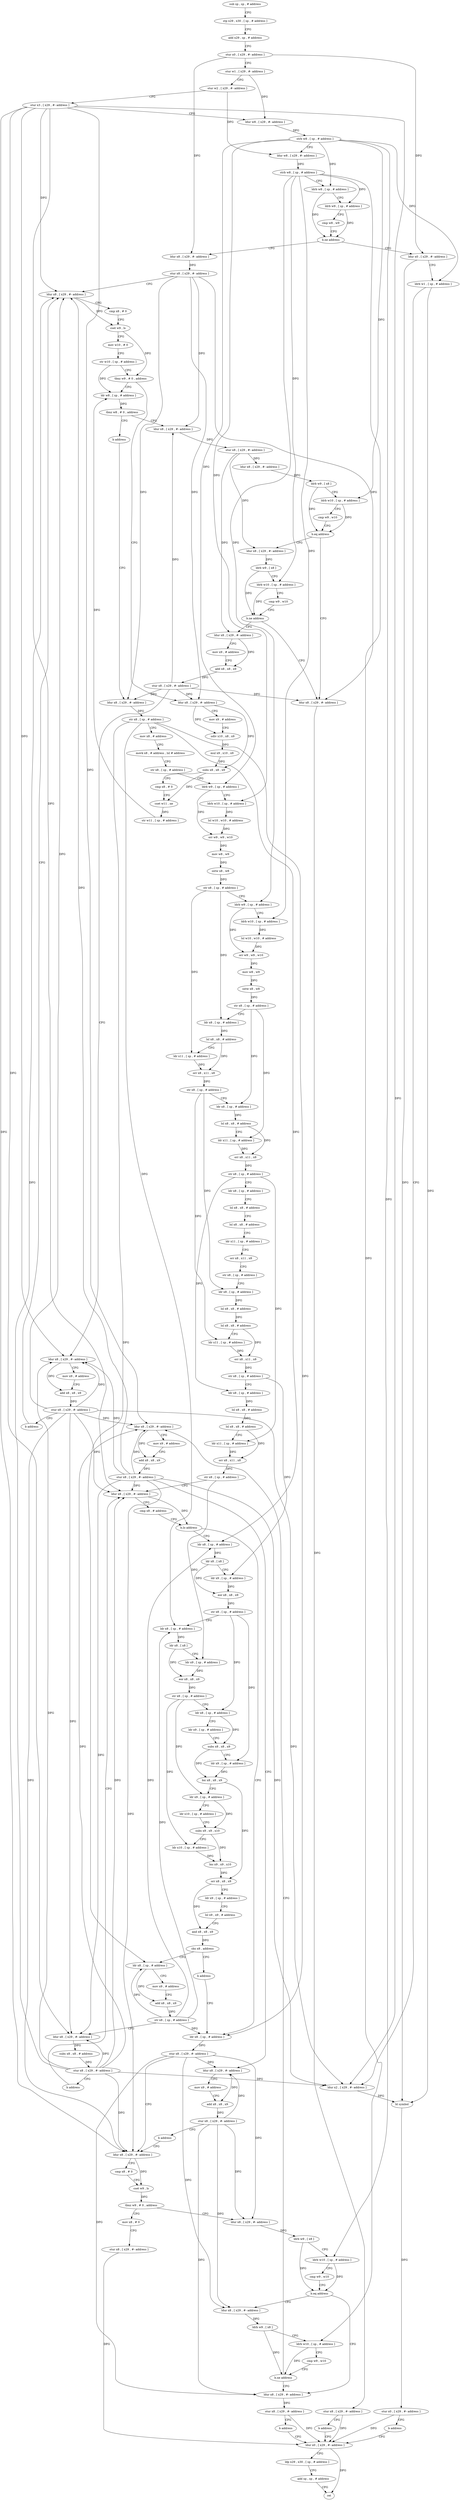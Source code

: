 digraph "func" {
"4216284" [label = "sub sp , sp , # address" ]
"4216288" [label = "stp x29 , x30 , [ sp , # address ]" ]
"4216292" [label = "add x29 , sp , # address" ]
"4216296" [label = "stur x0 , [ x29 , #- address ]" ]
"4216300" [label = "stur w1 , [ x29 , #- address ]" ]
"4216304" [label = "stur w2 , [ x29 , #- address ]" ]
"4216308" [label = "stur x3 , [ x29 , #- address ]" ]
"4216312" [label = "ldur w8 , [ x29 , #- address ]" ]
"4216316" [label = "strb w8 , [ sp , # address ]" ]
"4216320" [label = "ldur w8 , [ x29 , #- address ]" ]
"4216324" [label = "strb w8 , [ sp , # address ]" ]
"4216328" [label = "ldrb w8 , [ sp , # address ]" ]
"4216332" [label = "ldrb w9 , [ sp , # address ]" ]
"4216336" [label = "cmp w8 , w9" ]
"4216340" [label = "b.ne address" ]
"4216368" [label = "ldur x8 , [ x29 , #- address ]" ]
"4216344" [label = "ldur x0 , [ x29 , #- address ]" ]
"4216372" [label = "stur x8 , [ x29 , #- address ]" ]
"4216376" [label = "ldur x8 , [ x29 , #- address ]" ]
"4216348" [label = "ldrb w1 , [ sp , # address ]" ]
"4216352" [label = "ldur x2 , [ x29 , #- address ]" ]
"4216356" [label = "bl symbol" ]
"4216360" [label = "stur x0 , [ x29 , #- address ]" ]
"4216364" [label = "b address" ]
"4216996" [label = "ldur x0 , [ x29 , #- address ]" ]
"4216432" [label = "ldr w8 , [ sp , # address ]" ]
"4216436" [label = "tbnz w8 , # 0 , address" ]
"4216444" [label = "ldur x8 , [ x29 , #- address ]" ]
"4216440" [label = "b address" ]
"4216400" [label = "ldur x8 , [ x29 , #- address ]" ]
"4216404" [label = "mov x9 , # address" ]
"4216408" [label = "udiv x10 , x8 , x9" ]
"4216412" [label = "mul x9 , x10 , x9" ]
"4216416" [label = "subs x8 , x8 , x9" ]
"4216420" [label = "cmp x8 , # 0" ]
"4216424" [label = "cset w11 , ne" ]
"4216428" [label = "str w11 , [ sp , # address ]" ]
"4217000" [label = "ldp x29 , x30 , [ sp , # address ]" ]
"4217004" [label = "add sp , sp , # address" ]
"4217008" [label = "ret" ]
"4216448" [label = "stur x8 , [ x29 , #- address ]" ]
"4216452" [label = "ldur x8 , [ x29 , #- address ]" ]
"4216456" [label = "ldrb w9 , [ x8 ]" ]
"4216460" [label = "ldrb w10 , [ sp , # address ]" ]
"4216464" [label = "cmp w9 , w10" ]
"4216468" [label = "b.eq address" ]
"4216492" [label = "ldur x8 , [ x29 , #- address ]" ]
"4216472" [label = "ldur x8 , [ x29 , #- address ]" ]
"4216540" [label = "ldur x8 , [ x29 , #- address ]" ]
"4216496" [label = "stur x8 , [ x29 , #- address ]" ]
"4216500" [label = "b address" ]
"4216476" [label = "ldrb w9 , [ x8 ]" ]
"4216480" [label = "ldrb w10 , [ sp , # address ]" ]
"4216484" [label = "cmp w9 , w10" ]
"4216488" [label = "b.ne address" ]
"4216504" [label = "ldur x8 , [ x29 , #- address ]" ]
"4216544" [label = "str x8 , [ sp , # address ]" ]
"4216548" [label = "mov x8 , # address" ]
"4216552" [label = "movk x8 , # address , lsl # address" ]
"4216556" [label = "str x8 , [ sp , # address ]" ]
"4216560" [label = "ldrb w9 , [ sp , # address ]" ]
"4216564" [label = "ldrb w10 , [ sp , # address ]" ]
"4216568" [label = "lsl w10 , w10 , # address" ]
"4216572" [label = "orr w9 , w9 , w10" ]
"4216576" [label = "mov w8 , w9" ]
"4216580" [label = "sxtw x8 , w8" ]
"4216584" [label = "str x8 , [ sp , # address ]" ]
"4216588" [label = "ldrb w9 , [ sp , # address ]" ]
"4216592" [label = "ldrb w10 , [ sp , # address ]" ]
"4216596" [label = "lsl w10 , w10 , # address" ]
"4216600" [label = "orr w9 , w9 , w10" ]
"4216604" [label = "mov w8 , w9" ]
"4216608" [label = "sxtw x8 , w8" ]
"4216612" [label = "str x8 , [ sp , # address ]" ]
"4216616" [label = "ldr x8 , [ sp , # address ]" ]
"4216620" [label = "lsl x8 , x8 , # address" ]
"4216624" [label = "ldr x11 , [ sp , # address ]" ]
"4216628" [label = "orr x8 , x11 , x8" ]
"4216632" [label = "str x8 , [ sp , # address ]" ]
"4216636" [label = "ldr x8 , [ sp , # address ]" ]
"4216640" [label = "lsl x8 , x8 , # address" ]
"4216644" [label = "ldr x11 , [ sp , # address ]" ]
"4216648" [label = "orr x8 , x11 , x8" ]
"4216652" [label = "str x8 , [ sp , # address ]" ]
"4216656" [label = "ldr x8 , [ sp , # address ]" ]
"4216660" [label = "lsl x8 , x8 , # address" ]
"4216664" [label = "lsl x8 , x8 , # address" ]
"4216668" [label = "ldr x11 , [ sp , # address ]" ]
"4216672" [label = "orr x8 , x11 , x8" ]
"4216676" [label = "str x8 , [ sp , # address ]" ]
"4216680" [label = "ldr x8 , [ sp , # address ]" ]
"4216684" [label = "lsl x8 , x8 , # address" ]
"4216688" [label = "lsl x8 , x8 , # address" ]
"4216692" [label = "ldr x11 , [ sp , # address ]" ]
"4216696" [label = "orr x8 , x11 , x8" ]
"4216700" [label = "str x8 , [ sp , # address ]" ]
"4216704" [label = "ldr x8 , [ sp , # address ]" ]
"4216708" [label = "lsl x8 , x8 , # address" ]
"4216712" [label = "lsl x8 , x8 , # address" ]
"4216716" [label = "ldr x11 , [ sp , # address ]" ]
"4216720" [label = "orr x8 , x11 , x8" ]
"4216724" [label = "str x8 , [ sp , # address ]" ]
"4216728" [label = "ldur x8 , [ x29 , #- address ]" ]
"4216508" [label = "mov x9 , # address" ]
"4216512" [label = "add x8 , x8 , x9" ]
"4216516" [label = "stur x8 , [ x29 , #- address ]" ]
"4216520" [label = "ldur x8 , [ x29 , #- address ]" ]
"4216524" [label = "mov x9 , # address" ]
"4216528" [label = "add x8 , x8 , x9" ]
"4216532" [label = "stur x8 , [ x29 , #- address ]" ]
"4216536" [label = "b address" ]
"4216876" [label = "ldr x8 , [ sp , # address ]" ]
"4216880" [label = "stur x8 , [ x29 , #- address ]" ]
"4216884" [label = "ldur x8 , [ x29 , #- address ]" ]
"4216740" [label = "ldr x8 , [ sp , # address ]" ]
"4216744" [label = "ldr x8 , [ x8 ]" ]
"4216748" [label = "ldr x9 , [ sp , # address ]" ]
"4216752" [label = "eor x8 , x8 , x9" ]
"4216756" [label = "str x8 , [ sp , # address ]" ]
"4216760" [label = "ldr x8 , [ sp , # address ]" ]
"4216764" [label = "ldr x8 , [ x8 ]" ]
"4216768" [label = "ldr x9 , [ sp , # address ]" ]
"4216772" [label = "eor x8 , x8 , x9" ]
"4216776" [label = "str x8 , [ sp , # address ]" ]
"4216780" [label = "ldr x8 , [ sp , # address ]" ]
"4216784" [label = "ldr x9 , [ sp , # address ]" ]
"4216788" [label = "subs x8 , x8 , x9" ]
"4216792" [label = "ldr x9 , [ sp , # address ]" ]
"4216796" [label = "bic x8 , x8 , x9" ]
"4216800" [label = "ldr x9 , [ sp , # address ]" ]
"4216804" [label = "ldr x10 , [ sp , # address ]" ]
"4216808" [label = "subs x9 , x9 , x10" ]
"4216812" [label = "ldr x10 , [ sp , # address ]" ]
"4216816" [label = "bic x9 , x9 , x10" ]
"4216820" [label = "orr x8 , x8 , x9" ]
"4216824" [label = "ldr x9 , [ sp , # address ]" ]
"4216828" [label = "lsl x9 , x9 , # address" ]
"4216832" [label = "and x8 , x8 , x9" ]
"4216836" [label = "cbz x8 , address" ]
"4216844" [label = "ldr x8 , [ sp , # address ]" ]
"4216840" [label = "b address" ]
"4216380" [label = "cmp x8 , # 0" ]
"4216384" [label = "cset w9 , ls" ]
"4216388" [label = "mov w10 , # 0" ]
"4216392" [label = "str w10 , [ sp , # address ]" ]
"4216396" [label = "tbnz w9 , # 0 , address" ]
"4216988" [label = "mov x8 , # 0" ]
"4216992" [label = "stur x8 , [ x29 , #- address ]" ]
"4216900" [label = "ldur x8 , [ x29 , #- address ]" ]
"4216904" [label = "ldrb w9 , [ x8 ]" ]
"4216908" [label = "ldrb w10 , [ sp , # address ]" ]
"4216912" [label = "cmp w9 , w10" ]
"4216916" [label = "b.eq address" ]
"4216940" [label = "ldur x8 , [ x29 , #- address ]" ]
"4216920" [label = "ldur x8 , [ x29 , #- address ]" ]
"4216848" [label = "mov x9 , # address" ]
"4216852" [label = "add x8 , x8 , x9" ]
"4216856" [label = "str x8 , [ sp , # address ]" ]
"4216860" [label = "ldur x8 , [ x29 , #- address ]" ]
"4216864" [label = "subs x8 , x8 , # address" ]
"4216868" [label = "stur x8 , [ x29 , #- address ]" ]
"4216872" [label = "b address" ]
"4216944" [label = "stur x8 , [ x29 , #- address ]" ]
"4216948" [label = "b address" ]
"4216924" [label = "ldrb w9 , [ x8 ]" ]
"4216928" [label = "ldrb w10 , [ sp , # address ]" ]
"4216932" [label = "cmp w9 , w10" ]
"4216936" [label = "b.ne address" ]
"4216952" [label = "ldur x8 , [ x29 , #- address ]" ]
"4216732" [label = "cmp x8 , # address" ]
"4216736" [label = "b.lo address" ]
"4216956" [label = "mov x9 , # address" ]
"4216960" [label = "add x8 , x8 , x9" ]
"4216964" [label = "stur x8 , [ x29 , #- address ]" ]
"4216968" [label = "ldur x8 , [ x29 , #- address ]" ]
"4216972" [label = "mov x9 , # address" ]
"4216976" [label = "add x8 , x8 , x9" ]
"4216980" [label = "stur x8 , [ x29 , #- address ]" ]
"4216984" [label = "b address" ]
"4216888" [label = "cmp x8 , # 0" ]
"4216892" [label = "cset w9 , ls" ]
"4216896" [label = "tbnz w9 , # 0 , address" ]
"4216284" -> "4216288" [ label = "CFG" ]
"4216288" -> "4216292" [ label = "CFG" ]
"4216292" -> "4216296" [ label = "CFG" ]
"4216296" -> "4216300" [ label = "CFG" ]
"4216296" -> "4216368" [ label = "DFG" ]
"4216296" -> "4216344" [ label = "DFG" ]
"4216300" -> "4216304" [ label = "CFG" ]
"4216300" -> "4216312" [ label = "DFG" ]
"4216304" -> "4216308" [ label = "CFG" ]
"4216304" -> "4216320" [ label = "DFG" ]
"4216308" -> "4216312" [ label = "CFG" ]
"4216308" -> "4216352" [ label = "DFG" ]
"4216308" -> "4216376" [ label = "DFG" ]
"4216308" -> "4216520" [ label = "DFG" ]
"4216308" -> "4216728" [ label = "DFG" ]
"4216308" -> "4216884" [ label = "DFG" ]
"4216308" -> "4216860" [ label = "DFG" ]
"4216308" -> "4216952" [ label = "DFG" ]
"4216312" -> "4216316" [ label = "DFG" ]
"4216316" -> "4216320" [ label = "CFG" ]
"4216316" -> "4216328" [ label = "DFG" ]
"4216316" -> "4216348" [ label = "DFG" ]
"4216316" -> "4216460" [ label = "DFG" ]
"4216316" -> "4216560" [ label = "DFG" ]
"4216316" -> "4216564" [ label = "DFG" ]
"4216316" -> "4216908" [ label = "DFG" ]
"4216320" -> "4216324" [ label = "DFG" ]
"4216324" -> "4216328" [ label = "CFG" ]
"4216324" -> "4216332" [ label = "DFG" ]
"4216324" -> "4216480" [ label = "DFG" ]
"4216324" -> "4216588" [ label = "DFG" ]
"4216324" -> "4216592" [ label = "DFG" ]
"4216324" -> "4216928" [ label = "DFG" ]
"4216328" -> "4216332" [ label = "CFG" ]
"4216328" -> "4216340" [ label = "DFG" ]
"4216332" -> "4216336" [ label = "CFG" ]
"4216332" -> "4216340" [ label = "DFG" ]
"4216336" -> "4216340" [ label = "CFG" ]
"4216340" -> "4216368" [ label = "CFG" ]
"4216340" -> "4216344" [ label = "CFG" ]
"4216368" -> "4216372" [ label = "DFG" ]
"4216344" -> "4216348" [ label = "CFG" ]
"4216344" -> "4216356" [ label = "DFG" ]
"4216372" -> "4216376" [ label = "CFG" ]
"4216372" -> "4216400" [ label = "DFG" ]
"4216372" -> "4216444" [ label = "DFG" ]
"4216372" -> "4216492" [ label = "DFG" ]
"4216372" -> "4216540" [ label = "DFG" ]
"4216376" -> "4216380" [ label = "CFG" ]
"4216376" -> "4216384" [ label = "DFG" ]
"4216348" -> "4216352" [ label = "CFG" ]
"4216348" -> "4216356" [ label = "DFG" ]
"4216352" -> "4216356" [ label = "DFG" ]
"4216356" -> "4216360" [ label = "DFG" ]
"4216360" -> "4216364" [ label = "CFG" ]
"4216360" -> "4216996" [ label = "DFG" ]
"4216364" -> "4216996" [ label = "CFG" ]
"4216996" -> "4217000" [ label = "CFG" ]
"4216996" -> "4217008" [ label = "DFG" ]
"4216432" -> "4216436" [ label = "DFG" ]
"4216436" -> "4216444" [ label = "CFG" ]
"4216436" -> "4216440" [ label = "CFG" ]
"4216444" -> "4216448" [ label = "DFG" ]
"4216440" -> "4216540" [ label = "CFG" ]
"4216400" -> "4216404" [ label = "CFG" ]
"4216400" -> "4216408" [ label = "DFG" ]
"4216400" -> "4216416" [ label = "DFG" ]
"4216404" -> "4216408" [ label = "CFG" ]
"4216408" -> "4216412" [ label = "DFG" ]
"4216412" -> "4216416" [ label = "DFG" ]
"4216416" -> "4216420" [ label = "CFG" ]
"4216416" -> "4216424" [ label = "DFG" ]
"4216420" -> "4216424" [ label = "CFG" ]
"4216424" -> "4216428" [ label = "DFG" ]
"4216428" -> "4216432" [ label = "DFG" ]
"4217000" -> "4217004" [ label = "CFG" ]
"4217004" -> "4217008" [ label = "CFG" ]
"4216448" -> "4216452" [ label = "DFG" ]
"4216448" -> "4216472" [ label = "DFG" ]
"4216448" -> "4216504" [ label = "DFG" ]
"4216452" -> "4216456" [ label = "DFG" ]
"4216456" -> "4216460" [ label = "CFG" ]
"4216456" -> "4216468" [ label = "DFG" ]
"4216460" -> "4216464" [ label = "CFG" ]
"4216460" -> "4216468" [ label = "DFG" ]
"4216464" -> "4216468" [ label = "CFG" ]
"4216468" -> "4216492" [ label = "CFG" ]
"4216468" -> "4216472" [ label = "CFG" ]
"4216492" -> "4216496" [ label = "DFG" ]
"4216472" -> "4216476" [ label = "DFG" ]
"4216540" -> "4216544" [ label = "DFG" ]
"4216496" -> "4216500" [ label = "CFG" ]
"4216496" -> "4216996" [ label = "DFG" ]
"4216500" -> "4216996" [ label = "CFG" ]
"4216476" -> "4216480" [ label = "CFG" ]
"4216476" -> "4216488" [ label = "DFG" ]
"4216480" -> "4216484" [ label = "CFG" ]
"4216480" -> "4216488" [ label = "DFG" ]
"4216484" -> "4216488" [ label = "CFG" ]
"4216488" -> "4216504" [ label = "CFG" ]
"4216488" -> "4216492" [ label = "CFG" ]
"4216504" -> "4216508" [ label = "CFG" ]
"4216504" -> "4216512" [ label = "DFG" ]
"4216544" -> "4216548" [ label = "CFG" ]
"4216544" -> "4216876" [ label = "DFG" ]
"4216544" -> "4216740" [ label = "DFG" ]
"4216544" -> "4216760" [ label = "DFG" ]
"4216544" -> "4216844" [ label = "DFG" ]
"4216548" -> "4216552" [ label = "CFG" ]
"4216552" -> "4216556" [ label = "CFG" ]
"4216556" -> "4216560" [ label = "CFG" ]
"4216560" -> "4216564" [ label = "CFG" ]
"4216560" -> "4216572" [ label = "DFG" ]
"4216564" -> "4216568" [ label = "DFG" ]
"4216568" -> "4216572" [ label = "DFG" ]
"4216572" -> "4216576" [ label = "DFG" ]
"4216576" -> "4216580" [ label = "DFG" ]
"4216580" -> "4216584" [ label = "DFG" ]
"4216584" -> "4216588" [ label = "CFG" ]
"4216584" -> "4216616" [ label = "DFG" ]
"4216584" -> "4216624" [ label = "DFG" ]
"4216588" -> "4216592" [ label = "CFG" ]
"4216588" -> "4216600" [ label = "DFG" ]
"4216592" -> "4216596" [ label = "DFG" ]
"4216596" -> "4216600" [ label = "DFG" ]
"4216600" -> "4216604" [ label = "DFG" ]
"4216604" -> "4216608" [ label = "DFG" ]
"4216608" -> "4216612" [ label = "DFG" ]
"4216612" -> "4216616" [ label = "CFG" ]
"4216612" -> "4216636" [ label = "DFG" ]
"4216612" -> "4216644" [ label = "DFG" ]
"4216616" -> "4216620" [ label = "DFG" ]
"4216620" -> "4216624" [ label = "CFG" ]
"4216620" -> "4216628" [ label = "DFG" ]
"4216624" -> "4216628" [ label = "DFG" ]
"4216628" -> "4216632" [ label = "DFG" ]
"4216632" -> "4216636" [ label = "CFG" ]
"4216632" -> "4216680" [ label = "DFG" ]
"4216632" -> "4216692" [ label = "DFG" ]
"4216636" -> "4216640" [ label = "DFG" ]
"4216640" -> "4216644" [ label = "CFG" ]
"4216640" -> "4216648" [ label = "DFG" ]
"4216644" -> "4216648" [ label = "DFG" ]
"4216648" -> "4216652" [ label = "DFG" ]
"4216652" -> "4216656" [ label = "CFG" ]
"4216652" -> "4216704" [ label = "DFG" ]
"4216652" -> "4216716" [ label = "DFG" ]
"4216656" -> "4216660" [ label = "CFG" ]
"4216660" -> "4216664" [ label = "CFG" ]
"4216664" -> "4216668" [ label = "CFG" ]
"4216668" -> "4216672" [ label = "CFG" ]
"4216672" -> "4216676" [ label = "CFG" ]
"4216676" -> "4216680" [ label = "CFG" ]
"4216680" -> "4216684" [ label = "DFG" ]
"4216684" -> "4216688" [ label = "DFG" ]
"4216688" -> "4216692" [ label = "CFG" ]
"4216688" -> "4216696" [ label = "DFG" ]
"4216692" -> "4216696" [ label = "DFG" ]
"4216696" -> "4216700" [ label = "DFG" ]
"4216700" -> "4216704" [ label = "CFG" ]
"4216700" -> "4216748" [ label = "DFG" ]
"4216704" -> "4216708" [ label = "DFG" ]
"4216708" -> "4216712" [ label = "DFG" ]
"4216712" -> "4216716" [ label = "CFG" ]
"4216712" -> "4216720" [ label = "DFG" ]
"4216716" -> "4216720" [ label = "DFG" ]
"4216720" -> "4216724" [ label = "DFG" ]
"4216724" -> "4216728" [ label = "CFG" ]
"4216724" -> "4216768" [ label = "DFG" ]
"4216728" -> "4216732" [ label = "CFG" ]
"4216728" -> "4216736" [ label = "DFG" ]
"4216508" -> "4216512" [ label = "CFG" ]
"4216512" -> "4216516" [ label = "DFG" ]
"4216516" -> "4216520" [ label = "CFG" ]
"4216516" -> "4216400" [ label = "DFG" ]
"4216516" -> "4216444" [ label = "DFG" ]
"4216516" -> "4216492" [ label = "DFG" ]
"4216516" -> "4216540" [ label = "DFG" ]
"4216520" -> "4216524" [ label = "CFG" ]
"4216520" -> "4216528" [ label = "DFG" ]
"4216524" -> "4216528" [ label = "CFG" ]
"4216528" -> "4216532" [ label = "DFG" ]
"4216532" -> "4216536" [ label = "CFG" ]
"4216532" -> "4216352" [ label = "DFG" ]
"4216532" -> "4216376" [ label = "DFG" ]
"4216532" -> "4216520" [ label = "DFG" ]
"4216532" -> "4216728" [ label = "DFG" ]
"4216532" -> "4216884" [ label = "DFG" ]
"4216532" -> "4216860" [ label = "DFG" ]
"4216532" -> "4216952" [ label = "DFG" ]
"4216536" -> "4216376" [ label = "CFG" ]
"4216876" -> "4216880" [ label = "DFG" ]
"4216880" -> "4216884" [ label = "CFG" ]
"4216880" -> "4216900" [ label = "DFG" ]
"4216880" -> "4216940" [ label = "DFG" ]
"4216880" -> "4216920" [ label = "DFG" ]
"4216880" -> "4216968" [ label = "DFG" ]
"4216884" -> "4216888" [ label = "CFG" ]
"4216884" -> "4216892" [ label = "DFG" ]
"4216740" -> "4216744" [ label = "DFG" ]
"4216744" -> "4216748" [ label = "CFG" ]
"4216744" -> "4216752" [ label = "DFG" ]
"4216748" -> "4216752" [ label = "DFG" ]
"4216752" -> "4216756" [ label = "DFG" ]
"4216756" -> "4216760" [ label = "CFG" ]
"4216756" -> "4216780" [ label = "DFG" ]
"4216756" -> "4216792" [ label = "DFG" ]
"4216760" -> "4216764" [ label = "DFG" ]
"4216764" -> "4216768" [ label = "CFG" ]
"4216764" -> "4216772" [ label = "DFG" ]
"4216768" -> "4216772" [ label = "DFG" ]
"4216772" -> "4216776" [ label = "DFG" ]
"4216776" -> "4216780" [ label = "CFG" ]
"4216776" -> "4216800" [ label = "DFG" ]
"4216776" -> "4216812" [ label = "DFG" ]
"4216780" -> "4216784" [ label = "CFG" ]
"4216780" -> "4216788" [ label = "DFG" ]
"4216784" -> "4216788" [ label = "CFG" ]
"4216788" -> "4216792" [ label = "CFG" ]
"4216788" -> "4216796" [ label = "DFG" ]
"4216792" -> "4216796" [ label = "DFG" ]
"4216796" -> "4216800" [ label = "CFG" ]
"4216796" -> "4216820" [ label = "DFG" ]
"4216800" -> "4216804" [ label = "CFG" ]
"4216800" -> "4216808" [ label = "DFG" ]
"4216804" -> "4216808" [ label = "CFG" ]
"4216808" -> "4216812" [ label = "CFG" ]
"4216808" -> "4216816" [ label = "DFG" ]
"4216812" -> "4216816" [ label = "DFG" ]
"4216816" -> "4216820" [ label = "DFG" ]
"4216820" -> "4216824" [ label = "CFG" ]
"4216820" -> "4216832" [ label = "DFG" ]
"4216824" -> "4216828" [ label = "CFG" ]
"4216828" -> "4216832" [ label = "CFG" ]
"4216832" -> "4216836" [ label = "DFG" ]
"4216836" -> "4216844" [ label = "CFG" ]
"4216836" -> "4216840" [ label = "CFG" ]
"4216844" -> "4216848" [ label = "CFG" ]
"4216844" -> "4216852" [ label = "DFG" ]
"4216840" -> "4216876" [ label = "CFG" ]
"4216380" -> "4216384" [ label = "CFG" ]
"4216384" -> "4216388" [ label = "CFG" ]
"4216384" -> "4216396" [ label = "DFG" ]
"4216388" -> "4216392" [ label = "CFG" ]
"4216392" -> "4216396" [ label = "CFG" ]
"4216392" -> "4216432" [ label = "DFG" ]
"4216396" -> "4216432" [ label = "CFG" ]
"4216396" -> "4216400" [ label = "CFG" ]
"4216988" -> "4216992" [ label = "CFG" ]
"4216992" -> "4216996" [ label = "DFG" ]
"4216900" -> "4216904" [ label = "DFG" ]
"4216904" -> "4216908" [ label = "CFG" ]
"4216904" -> "4216916" [ label = "DFG" ]
"4216908" -> "4216912" [ label = "CFG" ]
"4216908" -> "4216916" [ label = "DFG" ]
"4216912" -> "4216916" [ label = "CFG" ]
"4216916" -> "4216940" [ label = "CFG" ]
"4216916" -> "4216920" [ label = "CFG" ]
"4216940" -> "4216944" [ label = "DFG" ]
"4216920" -> "4216924" [ label = "DFG" ]
"4216848" -> "4216852" [ label = "CFG" ]
"4216852" -> "4216856" [ label = "DFG" ]
"4216856" -> "4216860" [ label = "CFG" ]
"4216856" -> "4216876" [ label = "DFG" ]
"4216856" -> "4216740" [ label = "DFG" ]
"4216856" -> "4216760" [ label = "DFG" ]
"4216856" -> "4216844" [ label = "DFG" ]
"4216860" -> "4216864" [ label = "DFG" ]
"4216864" -> "4216868" [ label = "DFG" ]
"4216868" -> "4216872" [ label = "CFG" ]
"4216868" -> "4216352" [ label = "DFG" ]
"4216868" -> "4216376" [ label = "DFG" ]
"4216868" -> "4216520" [ label = "DFG" ]
"4216868" -> "4216728" [ label = "DFG" ]
"4216868" -> "4216884" [ label = "DFG" ]
"4216868" -> "4216860" [ label = "DFG" ]
"4216868" -> "4216952" [ label = "DFG" ]
"4216872" -> "4216728" [ label = "CFG" ]
"4216944" -> "4216948" [ label = "CFG" ]
"4216944" -> "4216996" [ label = "DFG" ]
"4216948" -> "4216996" [ label = "CFG" ]
"4216924" -> "4216928" [ label = "CFG" ]
"4216924" -> "4216936" [ label = "DFG" ]
"4216928" -> "4216932" [ label = "CFG" ]
"4216928" -> "4216936" [ label = "DFG" ]
"4216932" -> "4216936" [ label = "CFG" ]
"4216936" -> "4216952" [ label = "CFG" ]
"4216936" -> "4216940" [ label = "CFG" ]
"4216952" -> "4216956" [ label = "CFG" ]
"4216952" -> "4216960" [ label = "DFG" ]
"4216732" -> "4216736" [ label = "CFG" ]
"4216736" -> "4216876" [ label = "CFG" ]
"4216736" -> "4216740" [ label = "CFG" ]
"4216956" -> "4216960" [ label = "CFG" ]
"4216960" -> "4216964" [ label = "DFG" ]
"4216964" -> "4216968" [ label = "CFG" ]
"4216964" -> "4216352" [ label = "DFG" ]
"4216964" -> "4216376" [ label = "DFG" ]
"4216964" -> "4216520" [ label = "DFG" ]
"4216964" -> "4216728" [ label = "DFG" ]
"4216964" -> "4216884" [ label = "DFG" ]
"4216964" -> "4216860" [ label = "DFG" ]
"4216964" -> "4216952" [ label = "DFG" ]
"4216968" -> "4216972" [ label = "CFG" ]
"4216968" -> "4216976" [ label = "DFG" ]
"4216972" -> "4216976" [ label = "CFG" ]
"4216976" -> "4216980" [ label = "DFG" ]
"4216980" -> "4216984" [ label = "CFG" ]
"4216980" -> "4216900" [ label = "DFG" ]
"4216980" -> "4216940" [ label = "DFG" ]
"4216980" -> "4216920" [ label = "DFG" ]
"4216980" -> "4216968" [ label = "DFG" ]
"4216984" -> "4216884" [ label = "CFG" ]
"4216888" -> "4216892" [ label = "CFG" ]
"4216892" -> "4216896" [ label = "DFG" ]
"4216896" -> "4216988" [ label = "CFG" ]
"4216896" -> "4216900" [ label = "CFG" ]
}
